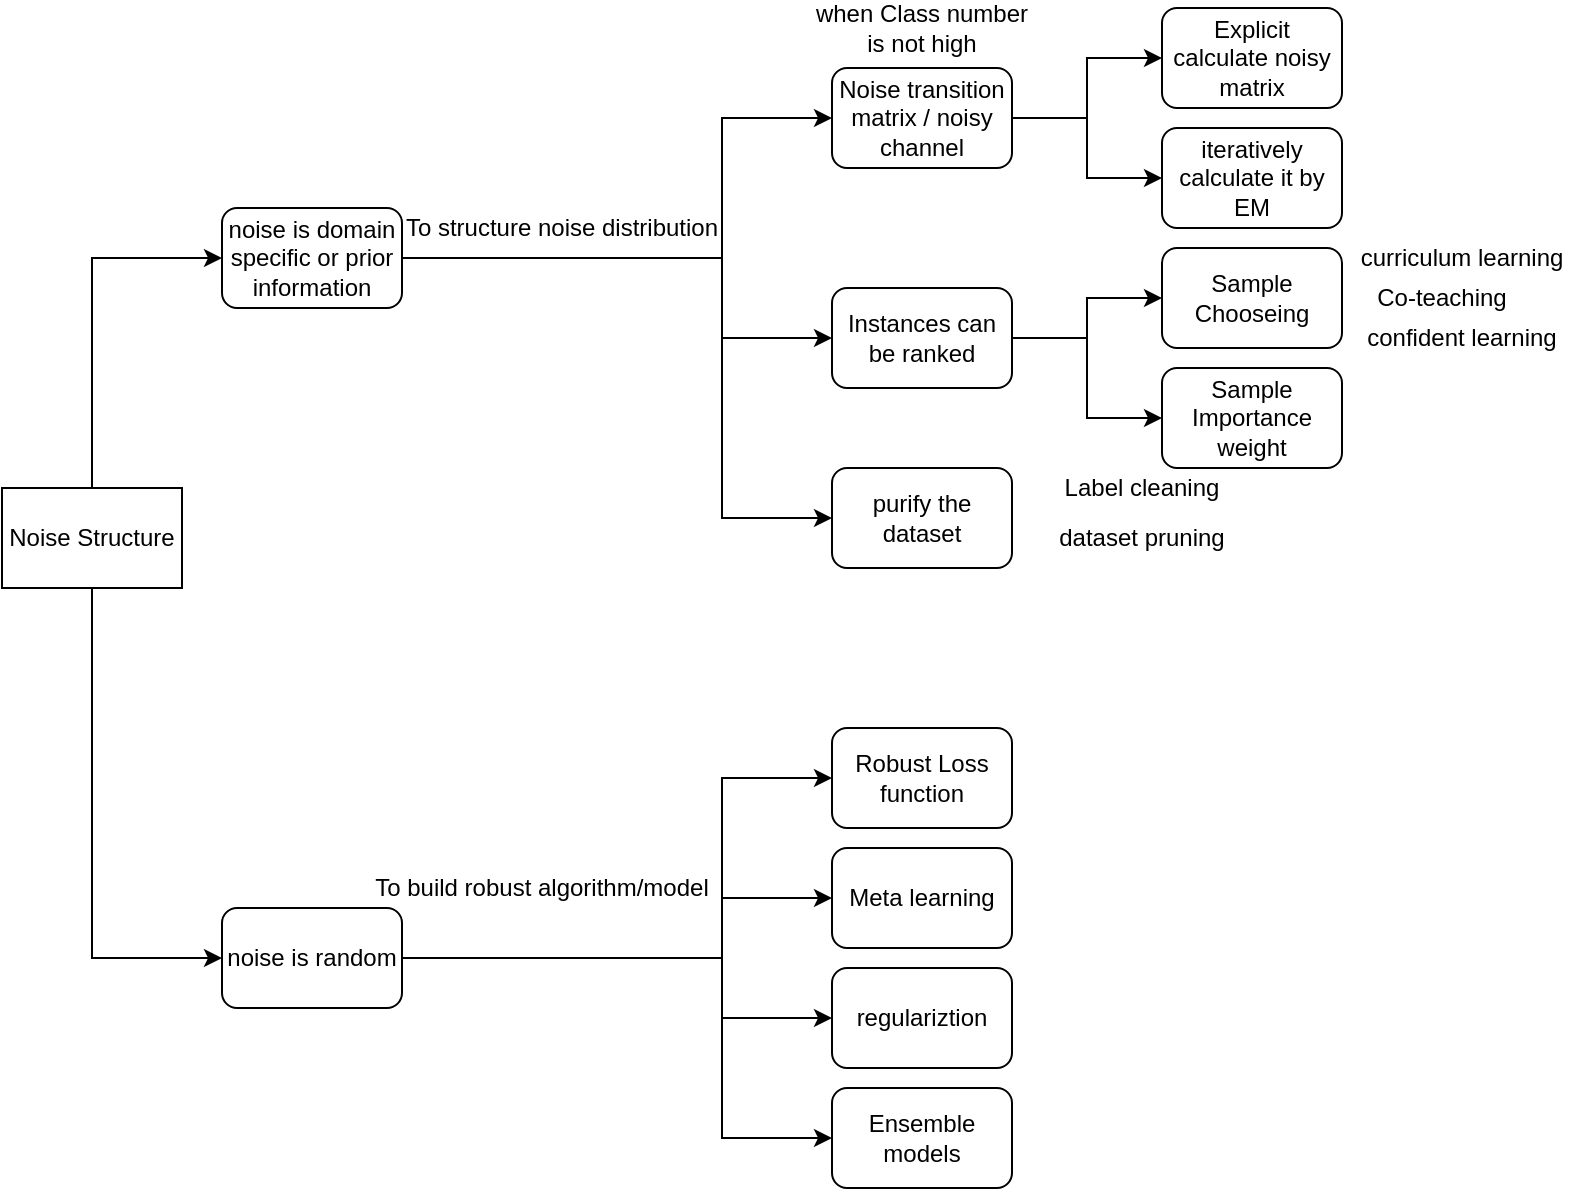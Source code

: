 <mxfile version="15.0.6" type="github">
  <diagram id="94KRqGTYniRkEVWEwQmx" name="Page-1">
    <mxGraphModel dx="1038" dy="539" grid="1" gridSize="10" guides="1" tooltips="1" connect="1" arrows="1" fold="1" page="1" pageScale="1" pageWidth="850" pageHeight="1100" math="0" shadow="0">
      <root>
        <mxCell id="0" />
        <mxCell id="1" parent="0" />
        <mxCell id="xs2LLonjUu4KEKnUiK0_-20" style="edgeStyle=orthogonalEdgeStyle;rounded=0;orthogonalLoop=1;jettySize=auto;html=1;exitX=0.5;exitY=0;exitDx=0;exitDy=0;entryX=0;entryY=0.5;entryDx=0;entryDy=0;" edge="1" parent="1" source="xs2LLonjUu4KEKnUiK0_-1" target="xs2LLonjUu4KEKnUiK0_-2">
          <mxGeometry relative="1" as="geometry" />
        </mxCell>
        <mxCell id="xs2LLonjUu4KEKnUiK0_-21" style="edgeStyle=orthogonalEdgeStyle;rounded=0;orthogonalLoop=1;jettySize=auto;html=1;exitX=0.5;exitY=1;exitDx=0;exitDy=0;entryX=0;entryY=0.5;entryDx=0;entryDy=0;" edge="1" parent="1" source="xs2LLonjUu4KEKnUiK0_-1" target="xs2LLonjUu4KEKnUiK0_-3">
          <mxGeometry relative="1" as="geometry" />
        </mxCell>
        <mxCell id="xs2LLonjUu4KEKnUiK0_-1" value="Noise Structure" style="rounded=0;whiteSpace=wrap;html=1;" vertex="1" parent="1">
          <mxGeometry x="10" y="390" width="90" height="50" as="geometry" />
        </mxCell>
        <mxCell id="xs2LLonjUu4KEKnUiK0_-9" style="edgeStyle=orthogonalEdgeStyle;rounded=0;orthogonalLoop=1;jettySize=auto;html=1;exitX=1;exitY=0.5;exitDx=0;exitDy=0;entryX=0;entryY=0.5;entryDx=0;entryDy=0;" edge="1" parent="1" source="xs2LLonjUu4KEKnUiK0_-2" target="xs2LLonjUu4KEKnUiK0_-7">
          <mxGeometry relative="1" as="geometry">
            <Array as="points">
              <mxPoint x="370" y="275" />
              <mxPoint x="370" y="315" />
            </Array>
          </mxGeometry>
        </mxCell>
        <mxCell id="xs2LLonjUu4KEKnUiK0_-10" style="edgeStyle=orthogonalEdgeStyle;rounded=0;orthogonalLoop=1;jettySize=auto;html=1;exitX=1;exitY=0.5;exitDx=0;exitDy=0;entryX=0;entryY=0.5;entryDx=0;entryDy=0;" edge="1" parent="1" source="xs2LLonjUu4KEKnUiK0_-2" target="xs2LLonjUu4KEKnUiK0_-6">
          <mxGeometry relative="1" as="geometry">
            <Array as="points">
              <mxPoint x="370" y="275" />
              <mxPoint x="370" y="205" />
            </Array>
          </mxGeometry>
        </mxCell>
        <mxCell id="xs2LLonjUu4KEKnUiK0_-11" style="edgeStyle=orthogonalEdgeStyle;rounded=0;orthogonalLoop=1;jettySize=auto;html=1;exitX=1;exitY=0.5;exitDx=0;exitDy=0;entryX=0;entryY=0.5;entryDx=0;entryDy=0;" edge="1" parent="1" source="xs2LLonjUu4KEKnUiK0_-2" target="xs2LLonjUu4KEKnUiK0_-8">
          <mxGeometry relative="1" as="geometry">
            <Array as="points">
              <mxPoint x="370" y="275" />
              <mxPoint x="370" y="405" />
            </Array>
          </mxGeometry>
        </mxCell>
        <mxCell id="xs2LLonjUu4KEKnUiK0_-2" value="noise is domain specific or prior information" style="rounded=1;whiteSpace=wrap;html=1;" vertex="1" parent="1">
          <mxGeometry x="120" y="250" width="90" height="50" as="geometry" />
        </mxCell>
        <mxCell id="xs2LLonjUu4KEKnUiK0_-16" style="edgeStyle=orthogonalEdgeStyle;rounded=0;orthogonalLoop=1;jettySize=auto;html=1;exitX=1;exitY=0.5;exitDx=0;exitDy=0;entryX=0;entryY=0.5;entryDx=0;entryDy=0;" edge="1" parent="1" source="xs2LLonjUu4KEKnUiK0_-3" target="xs2LLonjUu4KEKnUiK0_-14">
          <mxGeometry relative="1" as="geometry">
            <Array as="points">
              <mxPoint x="370" y="625" />
              <mxPoint x="370" y="595" />
            </Array>
          </mxGeometry>
        </mxCell>
        <mxCell id="xs2LLonjUu4KEKnUiK0_-17" style="edgeStyle=orthogonalEdgeStyle;rounded=0;orthogonalLoop=1;jettySize=auto;html=1;exitX=1;exitY=0.5;exitDx=0;exitDy=0;entryX=0;entryY=0.5;entryDx=0;entryDy=0;" edge="1" parent="1" source="xs2LLonjUu4KEKnUiK0_-3" target="xs2LLonjUu4KEKnUiK0_-15">
          <mxGeometry relative="1" as="geometry">
            <Array as="points">
              <mxPoint x="370" y="625" />
              <mxPoint x="370" y="535" />
            </Array>
          </mxGeometry>
        </mxCell>
        <mxCell id="xs2LLonjUu4KEKnUiK0_-18" style="edgeStyle=orthogonalEdgeStyle;rounded=0;orthogonalLoop=1;jettySize=auto;html=1;exitX=1;exitY=0.5;exitDx=0;exitDy=0;entryX=0;entryY=0.5;entryDx=0;entryDy=0;" edge="1" parent="1" source="xs2LLonjUu4KEKnUiK0_-3" target="xs2LLonjUu4KEKnUiK0_-13">
          <mxGeometry relative="1" as="geometry">
            <Array as="points">
              <mxPoint x="370" y="625" />
              <mxPoint x="370" y="655" />
            </Array>
          </mxGeometry>
        </mxCell>
        <mxCell id="xs2LLonjUu4KEKnUiK0_-19" style="edgeStyle=orthogonalEdgeStyle;rounded=0;orthogonalLoop=1;jettySize=auto;html=1;exitX=1;exitY=0.5;exitDx=0;exitDy=0;entryX=0;entryY=0.5;entryDx=0;entryDy=0;" edge="1" parent="1" source="xs2LLonjUu4KEKnUiK0_-3" target="xs2LLonjUu4KEKnUiK0_-12">
          <mxGeometry relative="1" as="geometry">
            <Array as="points">
              <mxPoint x="370" y="625" />
              <mxPoint x="370" y="715" />
            </Array>
          </mxGeometry>
        </mxCell>
        <mxCell id="xs2LLonjUu4KEKnUiK0_-3" value="noise is random" style="rounded=1;whiteSpace=wrap;html=1;" vertex="1" parent="1">
          <mxGeometry x="120" y="600" width="90" height="50" as="geometry" />
        </mxCell>
        <mxCell id="xs2LLonjUu4KEKnUiK0_-4" value="To structure noise distribution" style="text;html=1;strokeColor=none;fillColor=none;align=center;verticalAlign=middle;whiteSpace=wrap;rounded=0;" vertex="1" parent="1">
          <mxGeometry x="190" y="260" width="200" as="geometry" />
        </mxCell>
        <mxCell id="xs2LLonjUu4KEKnUiK0_-5" value="To build robust algorithm/model" style="text;html=1;strokeColor=none;fillColor=none;align=center;verticalAlign=middle;whiteSpace=wrap;rounded=0;" vertex="1" parent="1">
          <mxGeometry x="180" y="590" width="200" as="geometry" />
        </mxCell>
        <mxCell id="xs2LLonjUu4KEKnUiK0_-25" style="edgeStyle=orthogonalEdgeStyle;rounded=0;orthogonalLoop=1;jettySize=auto;html=1;exitX=1;exitY=0.5;exitDx=0;exitDy=0;" edge="1" parent="1" source="xs2LLonjUu4KEKnUiK0_-6" target="xs2LLonjUu4KEKnUiK0_-23">
          <mxGeometry relative="1" as="geometry" />
        </mxCell>
        <mxCell id="xs2LLonjUu4KEKnUiK0_-26" style="edgeStyle=orthogonalEdgeStyle;rounded=0;orthogonalLoop=1;jettySize=auto;html=1;exitX=1;exitY=0.5;exitDx=0;exitDy=0;" edge="1" parent="1" source="xs2LLonjUu4KEKnUiK0_-6" target="xs2LLonjUu4KEKnUiK0_-22">
          <mxGeometry relative="1" as="geometry" />
        </mxCell>
        <mxCell id="xs2LLonjUu4KEKnUiK0_-6" value="Noise transition matrix / noisy channel" style="rounded=1;whiteSpace=wrap;html=1;" vertex="1" parent="1">
          <mxGeometry x="425" y="180" width="90" height="50" as="geometry" />
        </mxCell>
        <mxCell id="xs2LLonjUu4KEKnUiK0_-34" style="edgeStyle=orthogonalEdgeStyle;rounded=0;orthogonalLoop=1;jettySize=auto;html=1;exitX=1;exitY=0.5;exitDx=0;exitDy=0;entryX=0;entryY=0.5;entryDx=0;entryDy=0;" edge="1" parent="1" source="xs2LLonjUu4KEKnUiK0_-7" target="xs2LLonjUu4KEKnUiK0_-28">
          <mxGeometry relative="1" as="geometry" />
        </mxCell>
        <mxCell id="xs2LLonjUu4KEKnUiK0_-35" style="edgeStyle=orthogonalEdgeStyle;rounded=0;orthogonalLoop=1;jettySize=auto;html=1;exitX=1;exitY=0.5;exitDx=0;exitDy=0;entryX=0;entryY=0.5;entryDx=0;entryDy=0;" edge="1" parent="1" source="xs2LLonjUu4KEKnUiK0_-7" target="xs2LLonjUu4KEKnUiK0_-27">
          <mxGeometry relative="1" as="geometry" />
        </mxCell>
        <mxCell id="xs2LLonjUu4KEKnUiK0_-7" value="Instances can be ranked" style="rounded=1;whiteSpace=wrap;html=1;" vertex="1" parent="1">
          <mxGeometry x="425" y="290" width="90" height="50" as="geometry" />
        </mxCell>
        <mxCell id="xs2LLonjUu4KEKnUiK0_-8" value="purify the dataset" style="rounded=1;whiteSpace=wrap;html=1;" vertex="1" parent="1">
          <mxGeometry x="425" y="380" width="90" height="50" as="geometry" />
        </mxCell>
        <mxCell id="xs2LLonjUu4KEKnUiK0_-12" value="Ensemble models" style="rounded=1;whiteSpace=wrap;html=1;" vertex="1" parent="1">
          <mxGeometry x="425" y="690" width="90" height="50" as="geometry" />
        </mxCell>
        <mxCell id="xs2LLonjUu4KEKnUiK0_-13" value="regulariztion" style="rounded=1;whiteSpace=wrap;html=1;" vertex="1" parent="1">
          <mxGeometry x="425" y="630" width="90" height="50" as="geometry" />
        </mxCell>
        <mxCell id="xs2LLonjUu4KEKnUiK0_-14" value="Meta learning" style="rounded=1;whiteSpace=wrap;html=1;" vertex="1" parent="1">
          <mxGeometry x="425" y="570" width="90" height="50" as="geometry" />
        </mxCell>
        <mxCell id="xs2LLonjUu4KEKnUiK0_-15" value="Robust Loss function" style="rounded=1;whiteSpace=wrap;html=1;" vertex="1" parent="1">
          <mxGeometry x="425" y="510" width="90" height="50" as="geometry" />
        </mxCell>
        <mxCell id="xs2LLonjUu4KEKnUiK0_-22" value="iteratively calculate it by EM" style="rounded=1;whiteSpace=wrap;html=1;" vertex="1" parent="1">
          <mxGeometry x="590" y="210" width="90" height="50" as="geometry" />
        </mxCell>
        <mxCell id="xs2LLonjUu4KEKnUiK0_-23" value="Explicit calculate noisy matrix" style="rounded=1;whiteSpace=wrap;html=1;" vertex="1" parent="1">
          <mxGeometry x="590" y="150" width="90" height="50" as="geometry" />
        </mxCell>
        <mxCell id="xs2LLonjUu4KEKnUiK0_-27" value="Sample Importance weight" style="rounded=1;whiteSpace=wrap;html=1;" vertex="1" parent="1">
          <mxGeometry x="590" y="330" width="90" height="50" as="geometry" />
        </mxCell>
        <mxCell id="xs2LLonjUu4KEKnUiK0_-28" value="Sample Chooseing" style="rounded=1;whiteSpace=wrap;html=1;" vertex="1" parent="1">
          <mxGeometry x="590" y="270" width="90" height="50" as="geometry" />
        </mxCell>
        <mxCell id="xs2LLonjUu4KEKnUiK0_-29" value="when Class number is not high" style="text;html=1;strokeColor=none;fillColor=none;align=center;verticalAlign=middle;whiteSpace=wrap;rounded=0;" vertex="1" parent="1">
          <mxGeometry x="410" y="160" width="120" as="geometry" />
        </mxCell>
        <mxCell id="xs2LLonjUu4KEKnUiK0_-30" value="curriculum learning" style="text;html=1;strokeColor=none;fillColor=none;align=center;verticalAlign=middle;whiteSpace=wrap;rounded=0;" vertex="1" parent="1">
          <mxGeometry x="680" y="275" width="120" as="geometry" />
        </mxCell>
        <mxCell id="xs2LLonjUu4KEKnUiK0_-31" value="Co-teaching" style="text;html=1;strokeColor=none;fillColor=none;align=center;verticalAlign=middle;whiteSpace=wrap;rounded=0;" vertex="1" parent="1">
          <mxGeometry x="670" y="295" width="120" as="geometry" />
        </mxCell>
        <mxCell id="xs2LLonjUu4KEKnUiK0_-32" value="confident learning" style="text;html=1;strokeColor=none;fillColor=none;align=center;verticalAlign=middle;whiteSpace=wrap;rounded=0;" vertex="1" parent="1">
          <mxGeometry x="680" y="315" width="120" as="geometry" />
        </mxCell>
        <mxCell id="xs2LLonjUu4KEKnUiK0_-36" value="Label cleaning" style="text;html=1;strokeColor=none;fillColor=none;align=center;verticalAlign=middle;whiteSpace=wrap;rounded=0;" vertex="1" parent="1">
          <mxGeometry x="520" y="390" width="120" as="geometry" />
        </mxCell>
        <mxCell id="xs2LLonjUu4KEKnUiK0_-37" value="dataset pruning" style="text;html=1;strokeColor=none;fillColor=none;align=center;verticalAlign=middle;whiteSpace=wrap;rounded=0;" vertex="1" parent="1">
          <mxGeometry x="520" y="415" width="120" as="geometry" />
        </mxCell>
      </root>
    </mxGraphModel>
  </diagram>
</mxfile>
